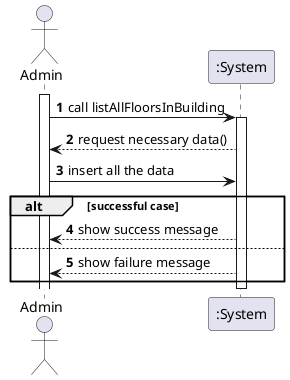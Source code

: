 @startuml
autonumber
'hide footbox
actor "Admin" as admin

participant ":System" as sys

activate admin

admin -> sys: call listAllFloorsInBuilding
activate sys

sys --> admin: request necessary data()
admin -> sys : insert all the data

alt successful case
    sys --> admin: show success message
else
    sys --> admin: show failure message
end
deactivate sys
@enduml